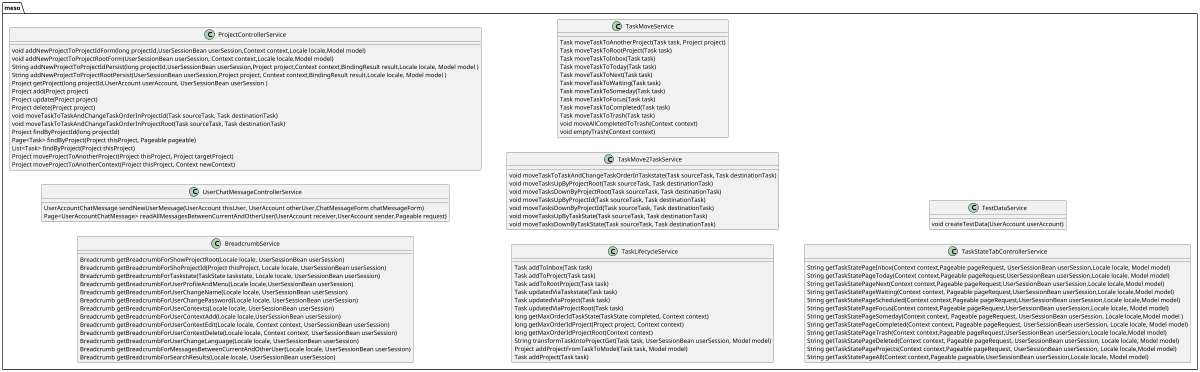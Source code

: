 @startuml
'https://plantuml.com/class-diagram

left to right direction
'top to bottom direction

scale 1200 width

package meso {
    class BreadcrumbService {
        Breadcrumb getBreadcrumbForShowProjectRoot(Locale locale, UserSessionBean userSession)
        Breadcrumb getBreadcrumbForShoProjectId(Project thisProject, Locale locale, UserSessionBean userSession)
        Breadcrumb getBreadcrumbForTaskstate(TaskState taskstate, Locale locale, UserSessionBean userSession)
        Breadcrumb getBreadcrumbForUserProfileAndMenu(Locale locale,UserSessionBean userSession)
        Breadcrumb getBreadcrumbForUserChangeName(Locale locale, UserSessionBean userSession)
        Breadcrumb getBreadcrumbForUserChangePassword(Locale locale, UserSessionBean userSession)
        Breadcrumb getBreadcrumbForUserContexts(Locale locale, UserSessionBean userSession)
        Breadcrumb getBreadcrumbForUserContextAdd(Locale locale,UserSessionBean userSession)
        Breadcrumb getBreadcrumbForUserContextEdit(Locale locale, Context context, UserSessionBean userSession)
        Breadcrumb getBreadcrumbForUserContextDelete(Locale locale, Context context, UserSessionBean userSession)
        Breadcrumb getBreadcrumbForUserChangeLanguage(Locale locale, UserSessionBean userSession)
        Breadcrumb getBreadcrumbForMessagesBetweenCurrentAndOtherUser(Locale locale, UserSessionBean userSession)
        Breadcrumb getBreadcrumbForSearchResults(Locale locale, UserSessionBean userSession)
    }
    class UserChatMessageControllerService {
      UserAccountChatMessage sendNewUserMessage(UserAccount thisUser, UserAccount otherUser,ChatMessageForm chatMessageForm)
      Page<UserAccountChatMessage> readAllMessagesBetweenCurrentAndOtherUser(UserAccount receiver,UserAccount sender,Pageable request)
    }
    class ProjectControllerService {
        void addNewProjectToProjectIdForm(long projectId,UserSessionBean userSession,Context context,Locale locale,Model model)
        void addNewProjectToProjectRootForm(UserSessionBean userSession, Context context,Locale locale,Model model)
        String addNewProjectToProjectIdPersist(long projectId,UserSessionBean userSession,Project project,Context context,BindingResult result,Locale locale, Model model )
        String addNewProjectToProjectRootPersist(UserSessionBean userSession,Project project, Context context,BindingResult result,Locale locale, Model model )
        Project getProject(long projectId,UserAccount userAccount, UserSessionBean userSession )
        Project add(Project project)
        Project update(Project project)
        Project delete(Project project)
        void moveTaskToTaskAndChangeTaskOrderInProjectId(Task sourceTask, Task destinationTask)
        void moveTaskToTaskAndChangeTaskOrderInProjectRoot(Task sourceTask, Task destinationTask)
        Project findByProjectId(long projectId)
        Page<Task> findByProject(Project thisProject, Pageable pageable)
        List<Task> findByProject(Project thisProject)
        Project moveProjectToAnotherProject(Project thisProject, Project targetProject)
        Project moveProjectToAnotherContext(Project thisProject, Context newContext)
    }
    class TaskLifecycleService {
      Task addToInbox(Task task)
      Task addToProject(Task task)
      Task addToRootProject(Task task)
      Task updatedViaTaskstate(Task task)
      Task updatedViaProject(Task task)
      Task updatedViaProjectRoot(Task task)
      long getMaxOrderIdTaskState(TaskState completed, Context context)
      long getMaxOrderIdProject(Project project, Context context)
      long getMaxOrderIdProjectRoot(Context context)
      String transformTaskIntoProjectGet(Task task, UserSessionBean userSession, Model model)
      Project addProjectFromTaskToModel(Task task, Model model)
      Task addProject(Task task)
    }
    class TaskMove2TaskService {
      void moveTaskToTaskAndChangeTaskOrderInTaskstate(Task sourceTask, Task destinationTask)
      void moveTasksUpByProjectRoot(Task sourceTask, Task destinationTask)
      void moveTasksDownByProjectRoot(Task sourceTask, Task destinationTask)
      void moveTasksUpByProjectId(Task sourceTask, Task destinationTask)
      void moveTasksDownByProjectId(Task sourceTask, Task destinationTask)
      void moveTasksUpByTaskState(Task sourceTask, Task destinationTask)
      void moveTasksDownByTaskState(Task sourceTask, Task destinationTask)
    }
    class TaskMoveService {
      Task moveTaskToAnotherProject(Task task, Project project)
      Task moveTaskToRootProject(Task task)
      Task moveTaskToInbox(Task task)
      Task moveTaskToToday(Task task)
      Task moveTaskToNext(Task task)
      Task moveTaskToWaiting(Task task)
      Task moveTaskToSomeday(Task task)
      Task moveTaskToFocus(Task task)
      Task moveTaskToCompleted(Task task)
      Task moveTaskToTrash(Task task)
      void moveAllCompletedToTrash(Context context)
      void emptyTrash(Context context)
    }
    class TaskStateTabControllerService {
      String getTaskStatePageInbox(Context context,Pageable pageRequest, UserSessionBean userSession,Locale locale, Model model)
      String getTaskStatePageToday(Context context,Pageable pageRequest,UserSessionBean userSession,Locale locale, Model model)
      String getTaskStatePageNext(Context context,Pageable pageRequest,UserSessionBean userSession,Locale locale,Model model)
      String getTaskStatePageWaiting(Context context, Pageable pageRequest,UserSessionBean userSession,Locale locale,Model model)
      String getTaskStatePageScheduled(Context context,Pageable pageRequest,UserSessionBean userSession,Locale locale,Model model)
      String getTaskStatePageFocus(Context context,Pageable pageRequest,UserSessionBean userSession,Locale locale, Model model)
      String getTaskStatePageSomeday(Context context, Pageable pageRequest, UserSessionBean userSession, Locale locale,Model model )
      String getTaskStatePageCompleted(Context context, Pageable pageRequest, UserSessionBean userSession, Locale locale, Model model)
      String getTaskStatePageTrash(Context context,Pageable pageRequest,UserSessionBean userSession,Locale locale,Model model)
      String getTaskStatePageDeleted(Context context, Pageable pageRequest, UserSessionBean userSession, Locale locale, Model model)
      String getTaskStatePageProjects(Context context,Pageable pageRequest, UserSessionBean userSession, Locale locale,Model model)
      String getTaskStatePageAll(Context context,Pageable pageable,UserSessionBean userSession,Locale locale, Model model)
    }
    class TestDataService {
        void createTestData(UserAccount userAccount)
    }

}


@enduml
